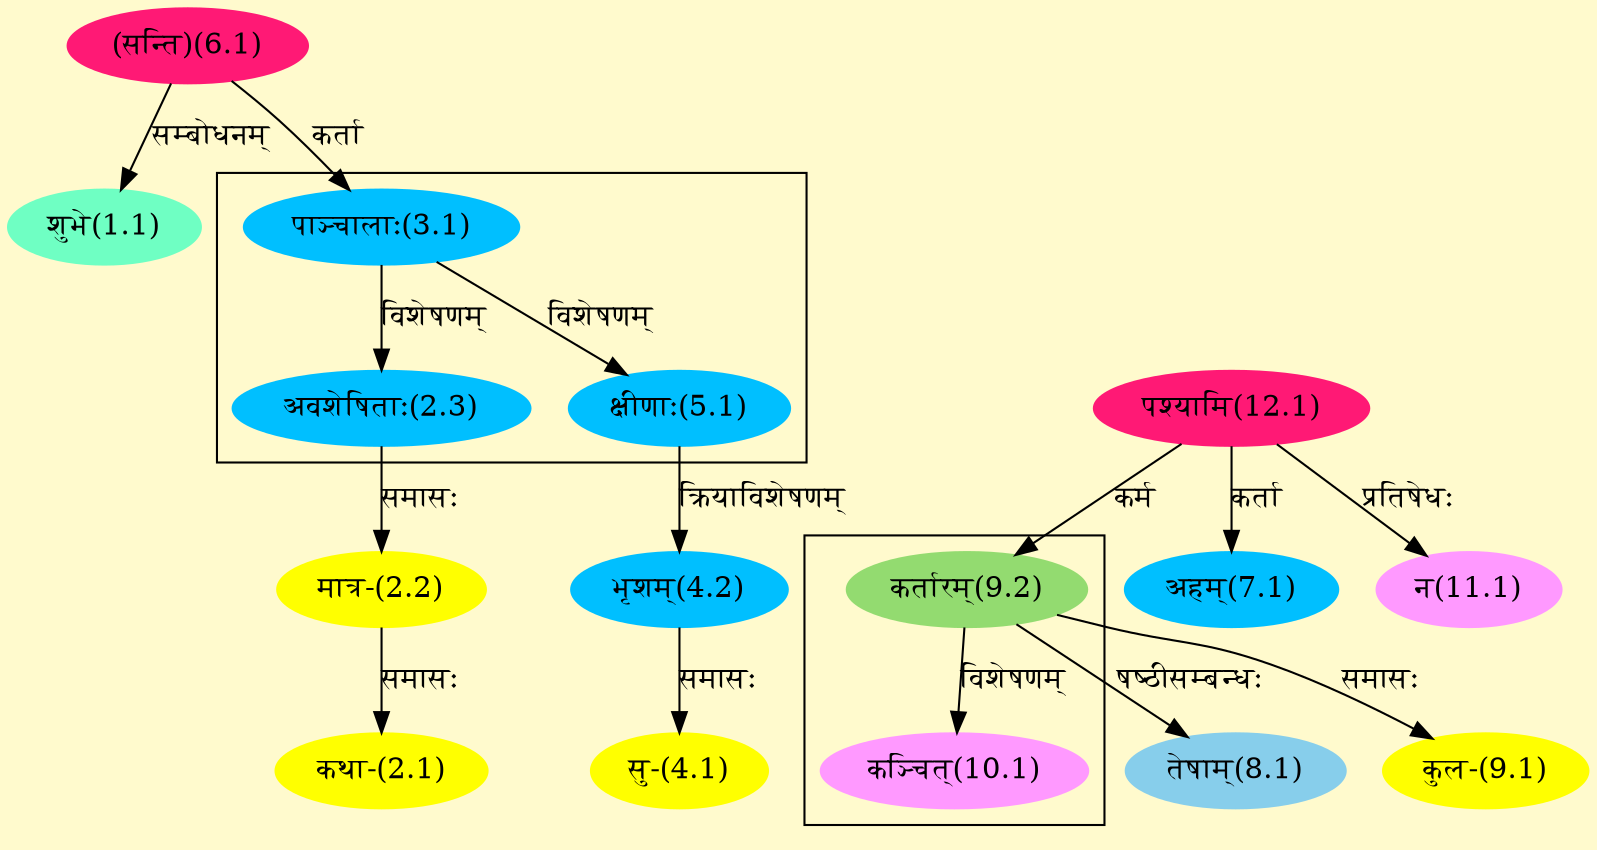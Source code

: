 digraph G{
rankdir=BT;
 compound=true;
 bgcolor="lemonchiffon1";

subgraph cluster_1{
Node2_3 [style=filled, color="#00BFFF" label = "अवशेषिताः(2.3)"]
Node3_1 [style=filled, color="#00BFFF" label = "पाञ्चालाः(3.1)"]
Node5_1 [style=filled, color="#00BFFF" label = "क्षीणाः(5.1)"]

}

subgraph cluster_2{
Node10_1 [style=filled, color="#FF99FF" label = "कञ्चित्(10.1)"]
Node9_2 [style=filled, color="#93DB70" label = "कर्तारम्(9.2)"]

}
Node1_1 [style=filled, color="#6FFFC3" label = "शुभे(1.1)"]
Node6_1 [style=filled, color="#FF1975" label = "(सन्ति)(6.1)"]
Node2_1 [style=filled, color="#FFFF00" label = "कथा-(2.1)"]
Node2_2 [style=filled, color="#FFFF00" label = "मात्र-(2.2)"]
Node2_3 [style=filled, color="#00BFFF" label = "अवशेषिताः(2.3)"]
Node3_1 [style=filled, color="#00BFFF" label = "पाञ्चालाः(3.1)"]
Node4_1 [style=filled, color="#FFFF00" label = "सु-(4.1)"]
Node4_2 [style=filled, color="#00BFFF" label = "भृशम्(4.2)"]
Node5_1 [style=filled, color="#00BFFF" label = "क्षीणाः(5.1)"]
Node [style=filled, color="" label = "()"]
Node7_1 [style=filled, color="#00BFFF" label = "अहम्(7.1)"]
Node12_1 [style=filled, color="#FF1975" label = "पश्यामि(12.1)"]
Node8_1 [style=filled, color="#87CEEB" label = "तेषाम्(8.1)"]
Node9_2 [style=filled, color="#93DB70" label = "कर्तारम्(9.2)"]
Node9_1 [style=filled, color="#FFFF00" label = "कुल-(9.1)"]
Node11_1 [style=filled, color="#FF99FF" label = "न(11.1)"]
/* Start of Relations section */

Node1_1 -> Node6_1 [  label="सम्बोधनम्"  dir="back" ]
Node2_1 -> Node2_2 [  label="समासः"  dir="back" ]
Node2_2 -> Node2_3 [  label="समासः"  dir="back" ]
Node2_3 -> Node3_1 [  label="विशेषणम्"  dir="back" ]
Node3_1 -> Node6_1 [  label="कर्ता"  dir="back" ]
Node4_1 -> Node4_2 [  label="समासः"  dir="back" ]
Node4_2 -> Node5_1 [  label="क्रियाविशेषणम्"  dir="back" ]
Node5_1 -> Node3_1 [  label="विशेषणम्"  dir="back" ]
Node7_1 -> Node12_1 [  label="कर्ता"  dir="back" ]
Node8_1 -> Node9_2 [  label="षष्ठीसम्बन्धः"  dir="back" ]
Node9_1 -> Node9_2 [  label="समासः"  dir="back" ]
Node9_2 -> Node12_1 [  label="कर्म"  dir="back" ]
Node10_1 -> Node9_2 [  label="विशेषणम्"  dir="back" ]
Node11_1 -> Node12_1 [  label="प्रतिषेधः"  dir="back" ]
}
